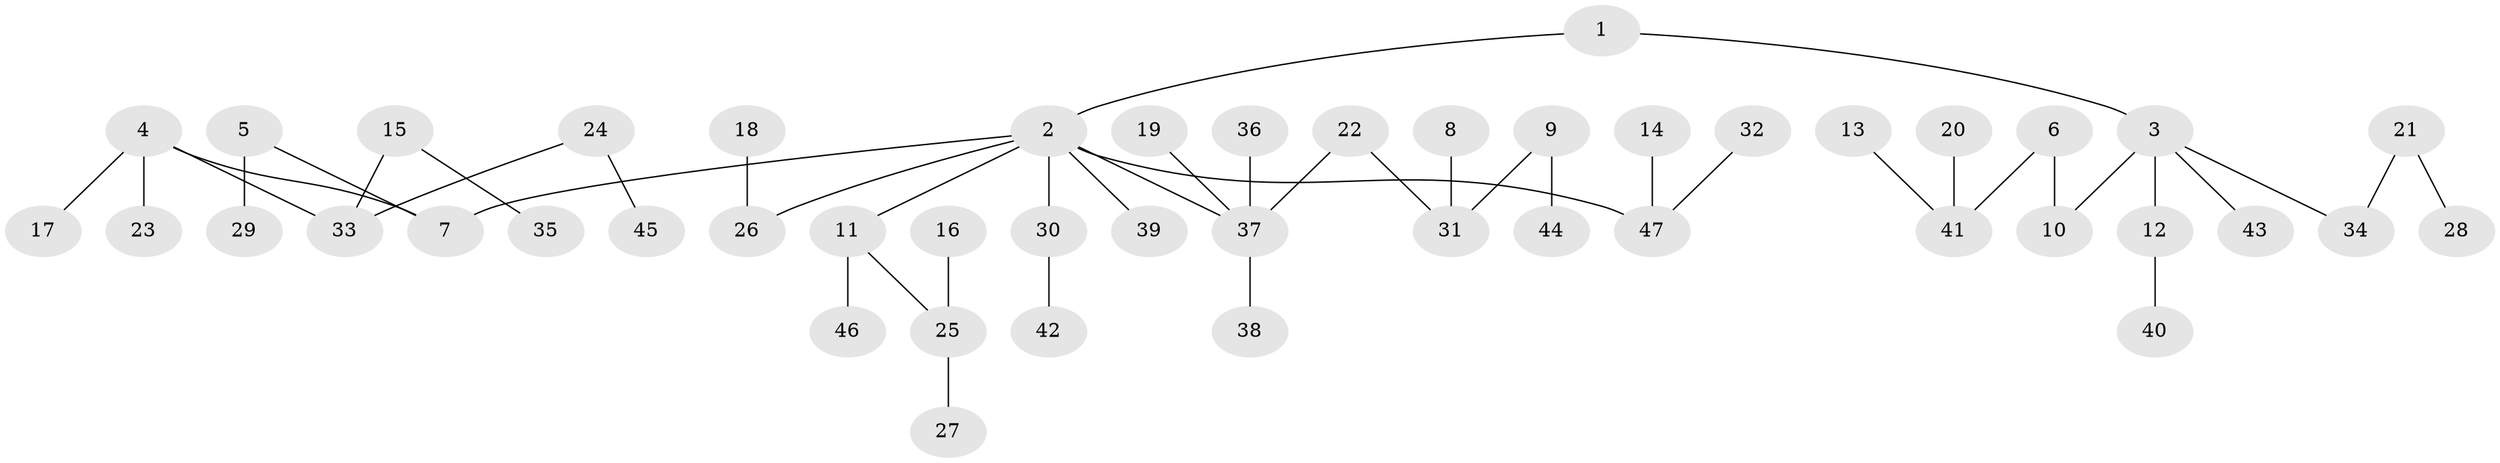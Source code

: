 // original degree distribution, {7: 0.010638297872340425, 3: 0.1276595744680851, 4: 0.06382978723404255, 5: 0.0425531914893617, 1: 0.4574468085106383, 2: 0.2978723404255319}
// Generated by graph-tools (version 1.1) at 2025/02/03/09/25 03:02:29]
// undirected, 47 vertices, 46 edges
graph export_dot {
graph [start="1"]
  node [color=gray90,style=filled];
  1;
  2;
  3;
  4;
  5;
  6;
  7;
  8;
  9;
  10;
  11;
  12;
  13;
  14;
  15;
  16;
  17;
  18;
  19;
  20;
  21;
  22;
  23;
  24;
  25;
  26;
  27;
  28;
  29;
  30;
  31;
  32;
  33;
  34;
  35;
  36;
  37;
  38;
  39;
  40;
  41;
  42;
  43;
  44;
  45;
  46;
  47;
  1 -- 2 [weight=1.0];
  1 -- 3 [weight=1.0];
  2 -- 7 [weight=1.0];
  2 -- 11 [weight=1.0];
  2 -- 26 [weight=1.0];
  2 -- 30 [weight=1.0];
  2 -- 37 [weight=1.0];
  2 -- 39 [weight=1.0];
  2 -- 47 [weight=1.0];
  3 -- 10 [weight=1.0];
  3 -- 12 [weight=1.0];
  3 -- 34 [weight=1.0];
  3 -- 43 [weight=1.0];
  4 -- 7 [weight=1.0];
  4 -- 17 [weight=1.0];
  4 -- 23 [weight=1.0];
  4 -- 33 [weight=1.0];
  5 -- 7 [weight=1.0];
  5 -- 29 [weight=1.0];
  6 -- 10 [weight=1.0];
  6 -- 41 [weight=1.0];
  8 -- 31 [weight=1.0];
  9 -- 31 [weight=1.0];
  9 -- 44 [weight=1.0];
  11 -- 25 [weight=1.0];
  11 -- 46 [weight=1.0];
  12 -- 40 [weight=1.0];
  13 -- 41 [weight=1.0];
  14 -- 47 [weight=1.0];
  15 -- 33 [weight=1.0];
  15 -- 35 [weight=1.0];
  16 -- 25 [weight=1.0];
  18 -- 26 [weight=1.0];
  19 -- 37 [weight=1.0];
  20 -- 41 [weight=1.0];
  21 -- 28 [weight=1.0];
  21 -- 34 [weight=1.0];
  22 -- 31 [weight=1.0];
  22 -- 37 [weight=1.0];
  24 -- 33 [weight=1.0];
  24 -- 45 [weight=1.0];
  25 -- 27 [weight=1.0];
  30 -- 42 [weight=1.0];
  32 -- 47 [weight=1.0];
  36 -- 37 [weight=1.0];
  37 -- 38 [weight=1.0];
}
